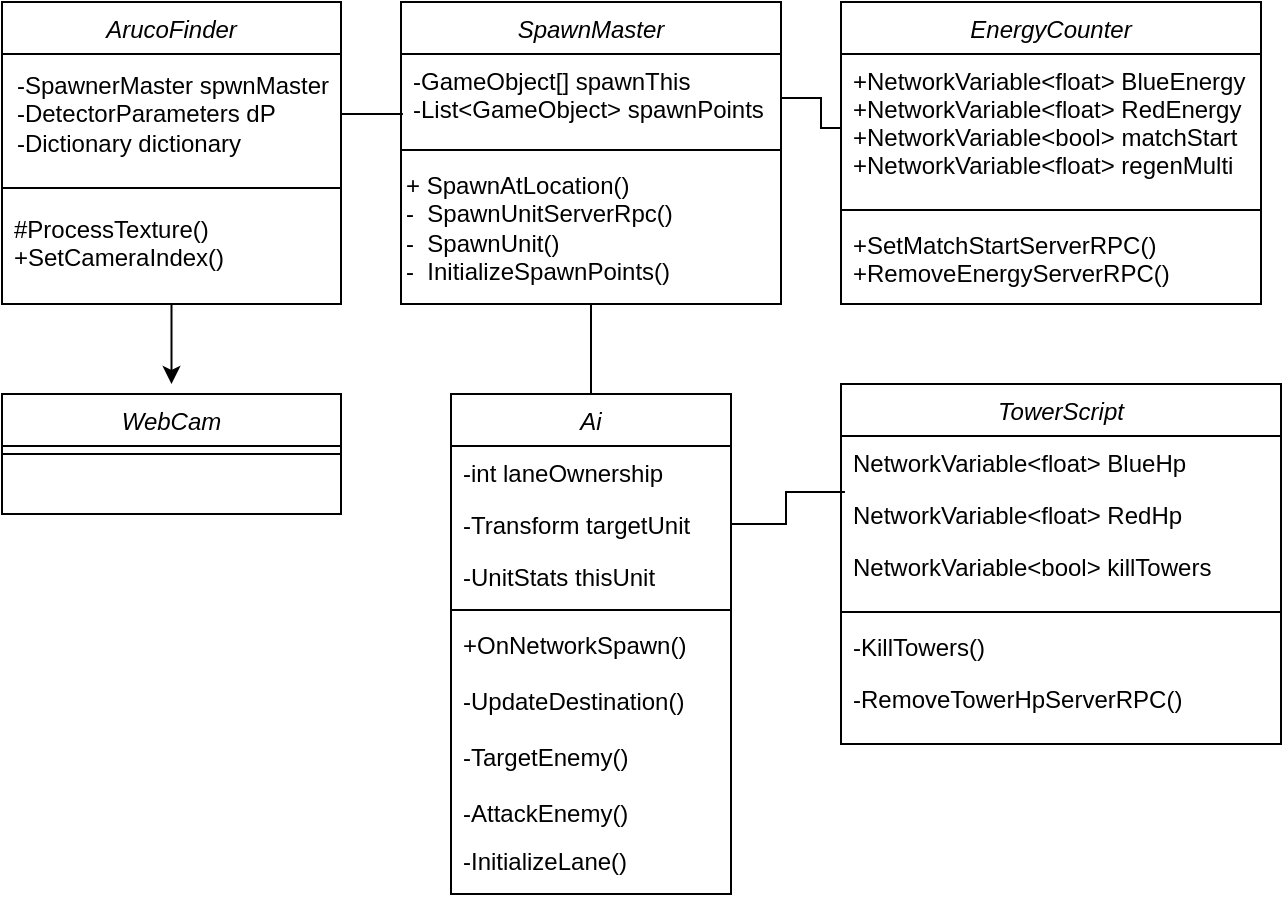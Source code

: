 <mxfile version="21.3.4" type="github">
  <diagram id="C5RBs43oDa-KdzZeNtuy" name="Page-1">
    <mxGraphModel dx="1434" dy="756" grid="1" gridSize="10" guides="1" tooltips="1" connect="1" arrows="1" fold="1" page="1" pageScale="1" pageWidth="827" pageHeight="1169" math="0" shadow="0">
      <root>
        <mxCell id="WIyWlLk6GJQsqaUBKTNV-0" />
        <mxCell id="WIyWlLk6GJQsqaUBKTNV-1" parent="WIyWlLk6GJQsqaUBKTNV-0" />
        <mxCell id="TAuGxNj4ag1TiYgAaeSe-32" style="edgeStyle=orthogonalEdgeStyle;rounded=0;orthogonalLoop=1;jettySize=auto;html=1;entryX=0.5;entryY=0;entryDx=0;entryDy=0;endArrow=none;endFill=0;" edge="1" parent="WIyWlLk6GJQsqaUBKTNV-1" source="zkfFHV4jXpPFQw0GAbJ--0" target="mhMDTBYstPVVGmgtUi2t-18">
          <mxGeometry relative="1" as="geometry" />
        </mxCell>
        <mxCell id="zkfFHV4jXpPFQw0GAbJ--0" value="SpawnMaster" style="swimlane;fontStyle=2;align=center;verticalAlign=top;childLayout=stackLayout;horizontal=1;startSize=26;horizontalStack=0;resizeParent=1;resizeLast=0;collapsible=1;marginBottom=0;rounded=0;shadow=0;strokeWidth=1;" parent="WIyWlLk6GJQsqaUBKTNV-1" vertex="1">
          <mxGeometry x="293.5" y="69" width="190" height="151" as="geometry">
            <mxRectangle x="230" y="140" width="160" height="26" as="alternateBounds" />
          </mxGeometry>
        </mxCell>
        <mxCell id="zkfFHV4jXpPFQw0GAbJ--1" value="-GameObject[] spawnThis&#xa;-List&lt;GameObject&gt; spawnPoints&#xa;" style="text;align=left;verticalAlign=top;spacingLeft=4;spacingRight=4;overflow=hidden;rotatable=0;points=[[0,0.5],[1,0.5]];portConstraint=eastwest;" parent="zkfFHV4jXpPFQw0GAbJ--0" vertex="1">
          <mxGeometry y="26" width="190" height="44" as="geometry" />
        </mxCell>
        <mxCell id="zkfFHV4jXpPFQw0GAbJ--4" value="" style="line;html=1;strokeWidth=1;align=left;verticalAlign=middle;spacingTop=-1;spacingLeft=3;spacingRight=3;rotatable=0;labelPosition=right;points=[];portConstraint=eastwest;" parent="zkfFHV4jXpPFQw0GAbJ--0" vertex="1">
          <mxGeometry y="70" width="190" height="8" as="geometry" />
        </mxCell>
        <mxCell id="TAuGxNj4ag1TiYgAaeSe-13" value="+ SpawnAtLocation()&lt;br&gt;-&amp;nbsp; SpawnUnitServerRpc()&lt;br&gt;-&amp;nbsp; SpawnUnit()&lt;br&gt;-&amp;nbsp; InitializeSpawnPoints()&amp;nbsp;" style="text;html=1;align=left;verticalAlign=middle;resizable=0;points=[];autosize=1;strokeColor=none;fillColor=none;" vertex="1" parent="zkfFHV4jXpPFQw0GAbJ--0">
          <mxGeometry y="78" width="190" height="70" as="geometry" />
        </mxCell>
        <mxCell id="mhMDTBYstPVVGmgtUi2t-0" value="EnergyCounter" style="swimlane;fontStyle=2;align=center;verticalAlign=top;childLayout=stackLayout;horizontal=1;startSize=26;horizontalStack=0;resizeParent=1;resizeLast=0;collapsible=1;marginBottom=0;rounded=0;shadow=0;strokeWidth=1;" parent="WIyWlLk6GJQsqaUBKTNV-1" vertex="1">
          <mxGeometry x="513.5" y="69" width="210" height="151" as="geometry">
            <mxRectangle x="230" y="140" width="160" height="26" as="alternateBounds" />
          </mxGeometry>
        </mxCell>
        <mxCell id="mhMDTBYstPVVGmgtUi2t-3" value="+NetworkVariable&lt;float&gt; BlueEnergy&#xa;+NetworkVariable&lt;float&gt; RedEnergy &#xa;+NetworkVariable&lt;bool&gt; matchStart&#xa;+NetworkVariable&lt;float&gt; regenMulti " style="text;align=left;verticalAlign=top;spacingLeft=4;spacingRight=4;overflow=hidden;rotatable=0;points=[[0,0.5],[1,0.5]];portConstraint=eastwest;rounded=0;shadow=0;html=0;" parent="mhMDTBYstPVVGmgtUi2t-0" vertex="1">
          <mxGeometry y="26" width="210" height="74" as="geometry" />
        </mxCell>
        <mxCell id="mhMDTBYstPVVGmgtUi2t-4" value="" style="line;html=1;strokeWidth=1;align=left;verticalAlign=middle;spacingTop=-1;spacingLeft=3;spacingRight=3;rotatable=0;labelPosition=right;points=[];portConstraint=eastwest;" parent="mhMDTBYstPVVGmgtUi2t-0" vertex="1">
          <mxGeometry y="100" width="210" height="8" as="geometry" />
        </mxCell>
        <mxCell id="mhMDTBYstPVVGmgtUi2t-5" value="+SetMatchStartServerRPC()&#xa;+RemoveEnergyServerRPC()" style="text;align=left;verticalAlign=top;spacingLeft=4;spacingRight=4;overflow=hidden;rotatable=0;points=[[0,0.5],[1,0.5]];portConstraint=eastwest;" parent="mhMDTBYstPVVGmgtUi2t-0" vertex="1">
          <mxGeometry y="108" width="210" height="42" as="geometry" />
        </mxCell>
        <mxCell id="mhMDTBYstPVVGmgtUi2t-6" value="TowerScript" style="swimlane;fontStyle=2;align=center;verticalAlign=top;childLayout=stackLayout;horizontal=1;startSize=26;horizontalStack=0;resizeParent=1;resizeLast=0;collapsible=1;marginBottom=0;rounded=0;shadow=0;strokeWidth=1;" parent="WIyWlLk6GJQsqaUBKTNV-1" vertex="1">
          <mxGeometry x="513.5" y="260" width="220" height="180" as="geometry">
            <mxRectangle x="230" y="140" width="160" height="26" as="alternateBounds" />
          </mxGeometry>
        </mxCell>
        <mxCell id="mhMDTBYstPVVGmgtUi2t-7" value="NetworkVariable&lt;float&gt; BlueHp" style="text;align=left;verticalAlign=top;spacingLeft=4;spacingRight=4;overflow=hidden;rotatable=0;points=[[0,0.5],[1,0.5]];portConstraint=eastwest;" parent="mhMDTBYstPVVGmgtUi2t-6" vertex="1">
          <mxGeometry y="26" width="220" height="26" as="geometry" />
        </mxCell>
        <mxCell id="mhMDTBYstPVVGmgtUi2t-8" value="NetworkVariable&lt;float&gt; RedHp" style="text;align=left;verticalAlign=top;spacingLeft=4;spacingRight=4;overflow=hidden;rotatable=0;points=[[0,0.5],[1,0.5]];portConstraint=eastwest;rounded=0;shadow=0;html=0;" parent="mhMDTBYstPVVGmgtUi2t-6" vertex="1">
          <mxGeometry y="52" width="220" height="26" as="geometry" />
        </mxCell>
        <mxCell id="mhMDTBYstPVVGmgtUi2t-9" value="NetworkVariable&lt;bool&gt; killTowers" style="text;align=left;verticalAlign=top;spacingLeft=4;spacingRight=4;overflow=hidden;rotatable=0;points=[[0,0.5],[1,0.5]];portConstraint=eastwest;rounded=0;shadow=0;html=0;" parent="mhMDTBYstPVVGmgtUi2t-6" vertex="1">
          <mxGeometry y="78" width="220" height="32" as="geometry" />
        </mxCell>
        <mxCell id="mhMDTBYstPVVGmgtUi2t-10" value="" style="line;html=1;strokeWidth=1;align=left;verticalAlign=middle;spacingTop=-1;spacingLeft=3;spacingRight=3;rotatable=0;labelPosition=right;points=[];portConstraint=eastwest;" parent="mhMDTBYstPVVGmgtUi2t-6" vertex="1">
          <mxGeometry y="110" width="220" height="8" as="geometry" />
        </mxCell>
        <mxCell id="mhMDTBYstPVVGmgtUi2t-11" value="-KillTowers()" style="text;align=left;verticalAlign=top;spacingLeft=4;spacingRight=4;overflow=hidden;rotatable=0;points=[[0,0.5],[1,0.5]];portConstraint=eastwest;" parent="mhMDTBYstPVVGmgtUi2t-6" vertex="1">
          <mxGeometry y="118" width="220" height="26" as="geometry" />
        </mxCell>
        <mxCell id="TAuGxNj4ag1TiYgAaeSe-30" value="-RemoveTowerHpServerRPC()" style="text;align=left;verticalAlign=top;spacingLeft=4;spacingRight=4;overflow=hidden;rotatable=0;points=[[0,0.5],[1,0.5]];portConstraint=eastwest;" vertex="1" parent="mhMDTBYstPVVGmgtUi2t-6">
          <mxGeometry y="144" width="220" height="26" as="geometry" />
        </mxCell>
        <mxCell id="TAuGxNj4ag1TiYgAaeSe-19" style="edgeStyle=orthogonalEdgeStyle;rounded=0;orthogonalLoop=1;jettySize=auto;html=1;" edge="1" parent="WIyWlLk6GJQsqaUBKTNV-1" source="mhMDTBYstPVVGmgtUi2t-12">
          <mxGeometry relative="1" as="geometry">
            <mxPoint x="178.75" y="260" as="targetPoint" />
          </mxGeometry>
        </mxCell>
        <mxCell id="mhMDTBYstPVVGmgtUi2t-12" value="ArucoFinder" style="swimlane;fontStyle=2;align=center;verticalAlign=top;childLayout=stackLayout;horizontal=1;startSize=26;horizontalStack=0;resizeParent=1;resizeLast=0;collapsible=1;marginBottom=0;rounded=0;shadow=0;strokeWidth=1;" parent="WIyWlLk6GJQsqaUBKTNV-1" vertex="1">
          <mxGeometry x="94" y="69" width="169.5" height="151" as="geometry">
            <mxRectangle x="230" y="140" width="160" height="26" as="alternateBounds" />
          </mxGeometry>
        </mxCell>
        <mxCell id="TAuGxNj4ag1TiYgAaeSe-17" value="-SpawnerMaster spwnMaster&lt;br&gt;&lt;div style=&quot;text-align: left;&quot;&gt;&lt;span style=&quot;background-color: initial;&quot;&gt;-DetectorParameters dP&lt;/span&gt;&lt;/div&gt;&lt;div style=&quot;text-align: left;&quot;&gt;&lt;span style=&quot;background-color: initial;&quot;&gt;-Dictionary dictionary&lt;br&gt;&lt;/span&gt;&lt;/div&gt;" style="text;html=1;align=center;verticalAlign=middle;resizable=0;points=[];autosize=1;strokeColor=none;fillColor=none;" vertex="1" parent="mhMDTBYstPVVGmgtUi2t-12">
          <mxGeometry y="26" width="169.5" height="60" as="geometry" />
        </mxCell>
        <mxCell id="mhMDTBYstPVVGmgtUi2t-16" value="" style="line;html=1;strokeWidth=1;align=left;verticalAlign=middle;spacingTop=-1;spacingLeft=3;spacingRight=3;rotatable=0;labelPosition=right;points=[];portConstraint=eastwest;" parent="mhMDTBYstPVVGmgtUi2t-12" vertex="1">
          <mxGeometry y="86" width="169.5" height="14" as="geometry" />
        </mxCell>
        <mxCell id="mhMDTBYstPVVGmgtUi2t-17" value="#ProcessTexture()&#xa;+SetCameraIndex()&#xa;" style="text;align=left;verticalAlign=top;spacingLeft=4;spacingRight=4;overflow=hidden;rotatable=0;points=[[0,0.5],[1,0.5]];portConstraint=eastwest;" parent="mhMDTBYstPVVGmgtUi2t-12" vertex="1">
          <mxGeometry y="100" width="169.5" height="40" as="geometry" />
        </mxCell>
        <mxCell id="mhMDTBYstPVVGmgtUi2t-18" value="Ai" style="swimlane;fontStyle=2;align=center;verticalAlign=top;childLayout=stackLayout;horizontal=1;startSize=26;horizontalStack=0;resizeParent=1;resizeLast=0;collapsible=1;marginBottom=0;rounded=0;shadow=0;strokeWidth=1;" parent="WIyWlLk6GJQsqaUBKTNV-1" vertex="1">
          <mxGeometry x="318.5" y="265" width="140" height="250" as="geometry">
            <mxRectangle x="230" y="140" width="160" height="26" as="alternateBounds" />
          </mxGeometry>
        </mxCell>
        <mxCell id="mhMDTBYstPVVGmgtUi2t-19" value="-int laneOwnership" style="text;align=left;verticalAlign=top;spacingLeft=4;spacingRight=4;overflow=hidden;rotatable=0;points=[[0,0.5],[1,0.5]];portConstraint=eastwest;" parent="mhMDTBYstPVVGmgtUi2t-18" vertex="1">
          <mxGeometry y="26" width="140" height="26" as="geometry" />
        </mxCell>
        <mxCell id="mhMDTBYstPVVGmgtUi2t-20" value="-Transform targetUnit" style="text;align=left;verticalAlign=top;spacingLeft=4;spacingRight=4;overflow=hidden;rotatable=0;points=[[0,0.5],[1,0.5]];portConstraint=eastwest;rounded=0;shadow=0;html=0;" parent="mhMDTBYstPVVGmgtUi2t-18" vertex="1">
          <mxGeometry y="52" width="140" height="26" as="geometry" />
        </mxCell>
        <mxCell id="mhMDTBYstPVVGmgtUi2t-21" value="-UnitStats thisUnit&#xa;" style="text;align=left;verticalAlign=top;spacingLeft=4;spacingRight=4;overflow=hidden;rotatable=0;points=[[0,0.5],[1,0.5]];portConstraint=eastwest;rounded=0;shadow=0;html=0;" parent="mhMDTBYstPVVGmgtUi2t-18" vertex="1">
          <mxGeometry y="78" width="140" height="26" as="geometry" />
        </mxCell>
        <mxCell id="mhMDTBYstPVVGmgtUi2t-22" value="" style="line;html=1;strokeWidth=1;align=left;verticalAlign=middle;spacingTop=-1;spacingLeft=3;spacingRight=3;rotatable=0;labelPosition=right;points=[];portConstraint=eastwest;" parent="mhMDTBYstPVVGmgtUi2t-18" vertex="1">
          <mxGeometry y="104" width="140" height="8" as="geometry" />
        </mxCell>
        <mxCell id="mhMDTBYstPVVGmgtUi2t-23" value="+OnNetworkSpawn()" style="text;align=left;verticalAlign=top;spacingLeft=4;spacingRight=4;overflow=hidden;rotatable=0;points=[[0,0.5],[1,0.5]];portConstraint=eastwest;" parent="mhMDTBYstPVVGmgtUi2t-18" vertex="1">
          <mxGeometry y="112" width="140" height="28" as="geometry" />
        </mxCell>
        <mxCell id="TAuGxNj4ag1TiYgAaeSe-26" value="-UpdateDestination()" style="text;align=left;verticalAlign=top;spacingLeft=4;spacingRight=4;overflow=hidden;rotatable=0;points=[[0,0.5],[1,0.5]];portConstraint=eastwest;" vertex="1" parent="mhMDTBYstPVVGmgtUi2t-18">
          <mxGeometry y="140" width="140" height="28" as="geometry" />
        </mxCell>
        <mxCell id="TAuGxNj4ag1TiYgAaeSe-27" value="-TargetEnemy()" style="text;align=left;verticalAlign=top;spacingLeft=4;spacingRight=4;overflow=hidden;rotatable=0;points=[[0,0.5],[1,0.5]];portConstraint=eastwest;" vertex="1" parent="mhMDTBYstPVVGmgtUi2t-18">
          <mxGeometry y="168" width="140" height="28" as="geometry" />
        </mxCell>
        <mxCell id="TAuGxNj4ag1TiYgAaeSe-28" value="-AttackEnemy()&#xa;" style="text;align=left;verticalAlign=top;spacingLeft=4;spacingRight=4;overflow=hidden;rotatable=0;points=[[0,0.5],[1,0.5]];portConstraint=eastwest;" vertex="1" parent="mhMDTBYstPVVGmgtUi2t-18">
          <mxGeometry y="196" width="140" height="24" as="geometry" />
        </mxCell>
        <mxCell id="TAuGxNj4ag1TiYgAaeSe-31" value="-InitializeLane()" style="text;align=left;verticalAlign=top;spacingLeft=4;spacingRight=4;overflow=hidden;rotatable=0;points=[[0,0.5],[1,0.5]];portConstraint=eastwest;" vertex="1" parent="mhMDTBYstPVVGmgtUi2t-18">
          <mxGeometry y="220" width="140" height="24" as="geometry" />
        </mxCell>
        <mxCell id="mhMDTBYstPVVGmgtUi2t-38" value="WebCam" style="swimlane;fontStyle=2;align=center;verticalAlign=top;childLayout=stackLayout;horizontal=1;startSize=26;horizontalStack=0;resizeParent=1;resizeLast=0;collapsible=1;marginBottom=0;rounded=0;shadow=0;strokeWidth=1;" parent="WIyWlLk6GJQsqaUBKTNV-1" vertex="1">
          <mxGeometry x="94" y="265" width="169.5" height="60" as="geometry">
            <mxRectangle x="230" y="140" width="160" height="26" as="alternateBounds" />
          </mxGeometry>
        </mxCell>
        <mxCell id="mhMDTBYstPVVGmgtUi2t-42" value="" style="line;html=1;strokeWidth=1;align=left;verticalAlign=middle;spacingTop=-1;spacingLeft=3;spacingRight=3;rotatable=0;labelPosition=right;points=[];portConstraint=eastwest;" parent="mhMDTBYstPVVGmgtUi2t-38" vertex="1">
          <mxGeometry y="26" width="169.5" height="8" as="geometry" />
        </mxCell>
        <mxCell id="TAuGxNj4ag1TiYgAaeSe-20" style="rounded=0;orthogonalLoop=1;jettySize=auto;html=1;entryX=0.005;entryY=0.682;entryDx=0;entryDy=0;entryPerimeter=0;endArrow=none;endFill=0;" edge="1" parent="WIyWlLk6GJQsqaUBKTNV-1" source="TAuGxNj4ag1TiYgAaeSe-17" target="zkfFHV4jXpPFQw0GAbJ--1">
          <mxGeometry relative="1" as="geometry" />
        </mxCell>
        <mxCell id="TAuGxNj4ag1TiYgAaeSe-25" style="edgeStyle=orthogonalEdgeStyle;rounded=0;orthogonalLoop=1;jettySize=auto;html=1;endArrow=none;endFill=0;" edge="1" parent="WIyWlLk6GJQsqaUBKTNV-1" source="zkfFHV4jXpPFQw0GAbJ--1" target="mhMDTBYstPVVGmgtUi2t-3">
          <mxGeometry relative="1" as="geometry" />
        </mxCell>
        <mxCell id="TAuGxNj4ag1TiYgAaeSe-33" style="edgeStyle=orthogonalEdgeStyle;rounded=0;orthogonalLoop=1;jettySize=auto;html=1;entryX=0.009;entryY=0.077;entryDx=0;entryDy=0;entryPerimeter=0;endArrow=none;endFill=0;" edge="1" parent="WIyWlLk6GJQsqaUBKTNV-1" source="mhMDTBYstPVVGmgtUi2t-20" target="mhMDTBYstPVVGmgtUi2t-8">
          <mxGeometry relative="1" as="geometry" />
        </mxCell>
      </root>
    </mxGraphModel>
  </diagram>
</mxfile>
